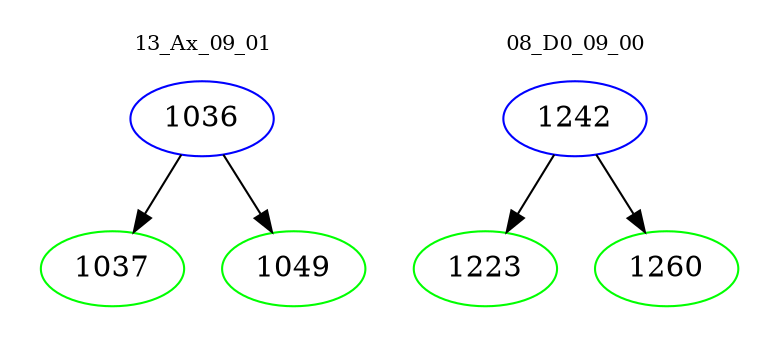 digraph{
subgraph cluster_0 {
color = white
label = "13_Ax_09_01";
fontsize=10;
T0_1036 [label="1036", color="blue"]
T0_1036 -> T0_1037 [color="black"]
T0_1037 [label="1037", color="green"]
T0_1036 -> T0_1049 [color="black"]
T0_1049 [label="1049", color="green"]
}
subgraph cluster_1 {
color = white
label = "08_D0_09_00";
fontsize=10;
T1_1242 [label="1242", color="blue"]
T1_1242 -> T1_1223 [color="black"]
T1_1223 [label="1223", color="green"]
T1_1242 -> T1_1260 [color="black"]
T1_1260 [label="1260", color="green"]
}
}
